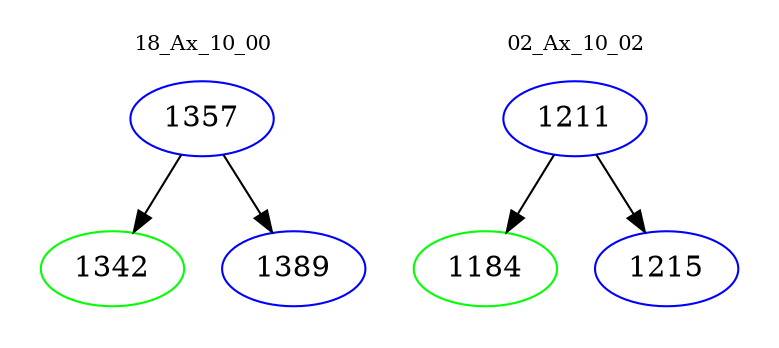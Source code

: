 digraph{
subgraph cluster_0 {
color = white
label = "18_Ax_10_00";
fontsize=10;
T0_1357 [label="1357", color="blue"]
T0_1357 -> T0_1342 [color="black"]
T0_1342 [label="1342", color="green"]
T0_1357 -> T0_1389 [color="black"]
T0_1389 [label="1389", color="blue"]
}
subgraph cluster_1 {
color = white
label = "02_Ax_10_02";
fontsize=10;
T1_1211 [label="1211", color="blue"]
T1_1211 -> T1_1184 [color="black"]
T1_1184 [label="1184", color="green"]
T1_1211 -> T1_1215 [color="black"]
T1_1215 [label="1215", color="blue"]
}
}
